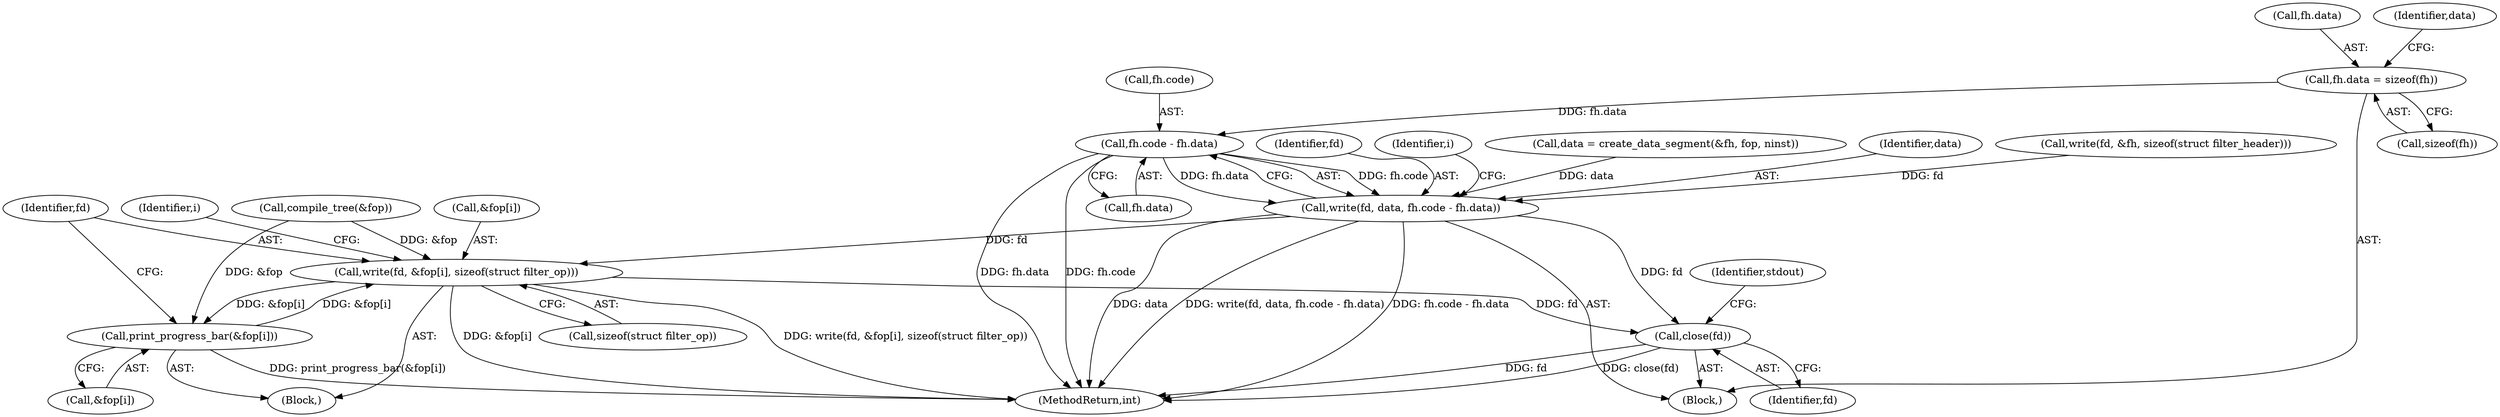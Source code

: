 digraph "0_ettercap_626dc56686f15f2dda13c48f78c2a666cb6d8506_1@API" {
"1000180" [label="(Call,fh.data = sizeof(fh))"];
"1000202" [label="(Call,fh.code - fh.data)"];
"1000199" [label="(Call,write(fd, data, fh.code - fh.data))"];
"1000224" [label="(Call,write(fd, &fop[i], sizeof(struct filter_op)))"];
"1000219" [label="(Call,print_progress_bar(&fop[i]))"];
"1000232" [label="(Call,close(fd))"];
"1000225" [label="(Identifier,fd)"];
"1000217" [label="(Identifier,i)"];
"1000203" [label="(Call,fh.code)"];
"1000180" [label="(Call,fh.data = sizeof(fh))"];
"1000201" [label="(Identifier,data)"];
"1000202" [label="(Call,fh.code - fh.data)"];
"1000193" [label="(Call,write(fd, &fh, sizeof(struct filter_header)))"];
"1000219" [label="(Call,print_progress_bar(&fop[i]))"];
"1000218" [label="(Block,)"];
"1000224" [label="(Call,write(fd, &fop[i], sizeof(struct filter_op)))"];
"1000220" [label="(Call,&fop[i])"];
"1000200" [label="(Identifier,fd)"];
"1000181" [label="(Call,fh.data)"];
"1000109" [label="(Block,)"];
"1000187" [label="(Identifier,data)"];
"1000199" [label="(Call,write(fd, data, fh.code - fh.data))"];
"1000235" [label="(Identifier,stdout)"];
"1000211" [label="(Identifier,i)"];
"1000184" [label="(Call,sizeof(fh))"];
"1000226" [label="(Call,&fop[i])"];
"1000233" [label="(Identifier,fd)"];
"1000206" [label="(Call,fh.data)"];
"1000230" [label="(Call,sizeof(struct filter_op))"];
"1000247" [label="(MethodReturn,int)"];
"1000186" [label="(Call,data = create_data_segment(&fh, fop, ninst))"];
"1000118" [label="(Call,compile_tree(&fop))"];
"1000232" [label="(Call,close(fd))"];
"1000180" -> "1000109"  [label="AST: "];
"1000180" -> "1000184"  [label="CFG: "];
"1000181" -> "1000180"  [label="AST: "];
"1000184" -> "1000180"  [label="AST: "];
"1000187" -> "1000180"  [label="CFG: "];
"1000180" -> "1000202"  [label="DDG: fh.data"];
"1000202" -> "1000199"  [label="AST: "];
"1000202" -> "1000206"  [label="CFG: "];
"1000203" -> "1000202"  [label="AST: "];
"1000206" -> "1000202"  [label="AST: "];
"1000199" -> "1000202"  [label="CFG: "];
"1000202" -> "1000247"  [label="DDG: fh.data"];
"1000202" -> "1000247"  [label="DDG: fh.code"];
"1000202" -> "1000199"  [label="DDG: fh.code"];
"1000202" -> "1000199"  [label="DDG: fh.data"];
"1000199" -> "1000109"  [label="AST: "];
"1000200" -> "1000199"  [label="AST: "];
"1000201" -> "1000199"  [label="AST: "];
"1000211" -> "1000199"  [label="CFG: "];
"1000199" -> "1000247"  [label="DDG: data"];
"1000199" -> "1000247"  [label="DDG: write(fd, data, fh.code - fh.data)"];
"1000199" -> "1000247"  [label="DDG: fh.code - fh.data"];
"1000193" -> "1000199"  [label="DDG: fd"];
"1000186" -> "1000199"  [label="DDG: data"];
"1000199" -> "1000224"  [label="DDG: fd"];
"1000199" -> "1000232"  [label="DDG: fd"];
"1000224" -> "1000218"  [label="AST: "];
"1000224" -> "1000230"  [label="CFG: "];
"1000225" -> "1000224"  [label="AST: "];
"1000226" -> "1000224"  [label="AST: "];
"1000230" -> "1000224"  [label="AST: "];
"1000217" -> "1000224"  [label="CFG: "];
"1000224" -> "1000247"  [label="DDG: &fop[i]"];
"1000224" -> "1000247"  [label="DDG: write(fd, &fop[i], sizeof(struct filter_op))"];
"1000224" -> "1000219"  [label="DDG: &fop[i]"];
"1000219" -> "1000224"  [label="DDG: &fop[i]"];
"1000118" -> "1000224"  [label="DDG: &fop"];
"1000224" -> "1000232"  [label="DDG: fd"];
"1000219" -> "1000218"  [label="AST: "];
"1000219" -> "1000220"  [label="CFG: "];
"1000220" -> "1000219"  [label="AST: "];
"1000225" -> "1000219"  [label="CFG: "];
"1000219" -> "1000247"  [label="DDG: print_progress_bar(&fop[i])"];
"1000118" -> "1000219"  [label="DDG: &fop"];
"1000232" -> "1000109"  [label="AST: "];
"1000232" -> "1000233"  [label="CFG: "];
"1000233" -> "1000232"  [label="AST: "];
"1000235" -> "1000232"  [label="CFG: "];
"1000232" -> "1000247"  [label="DDG: fd"];
"1000232" -> "1000247"  [label="DDG: close(fd)"];
}
